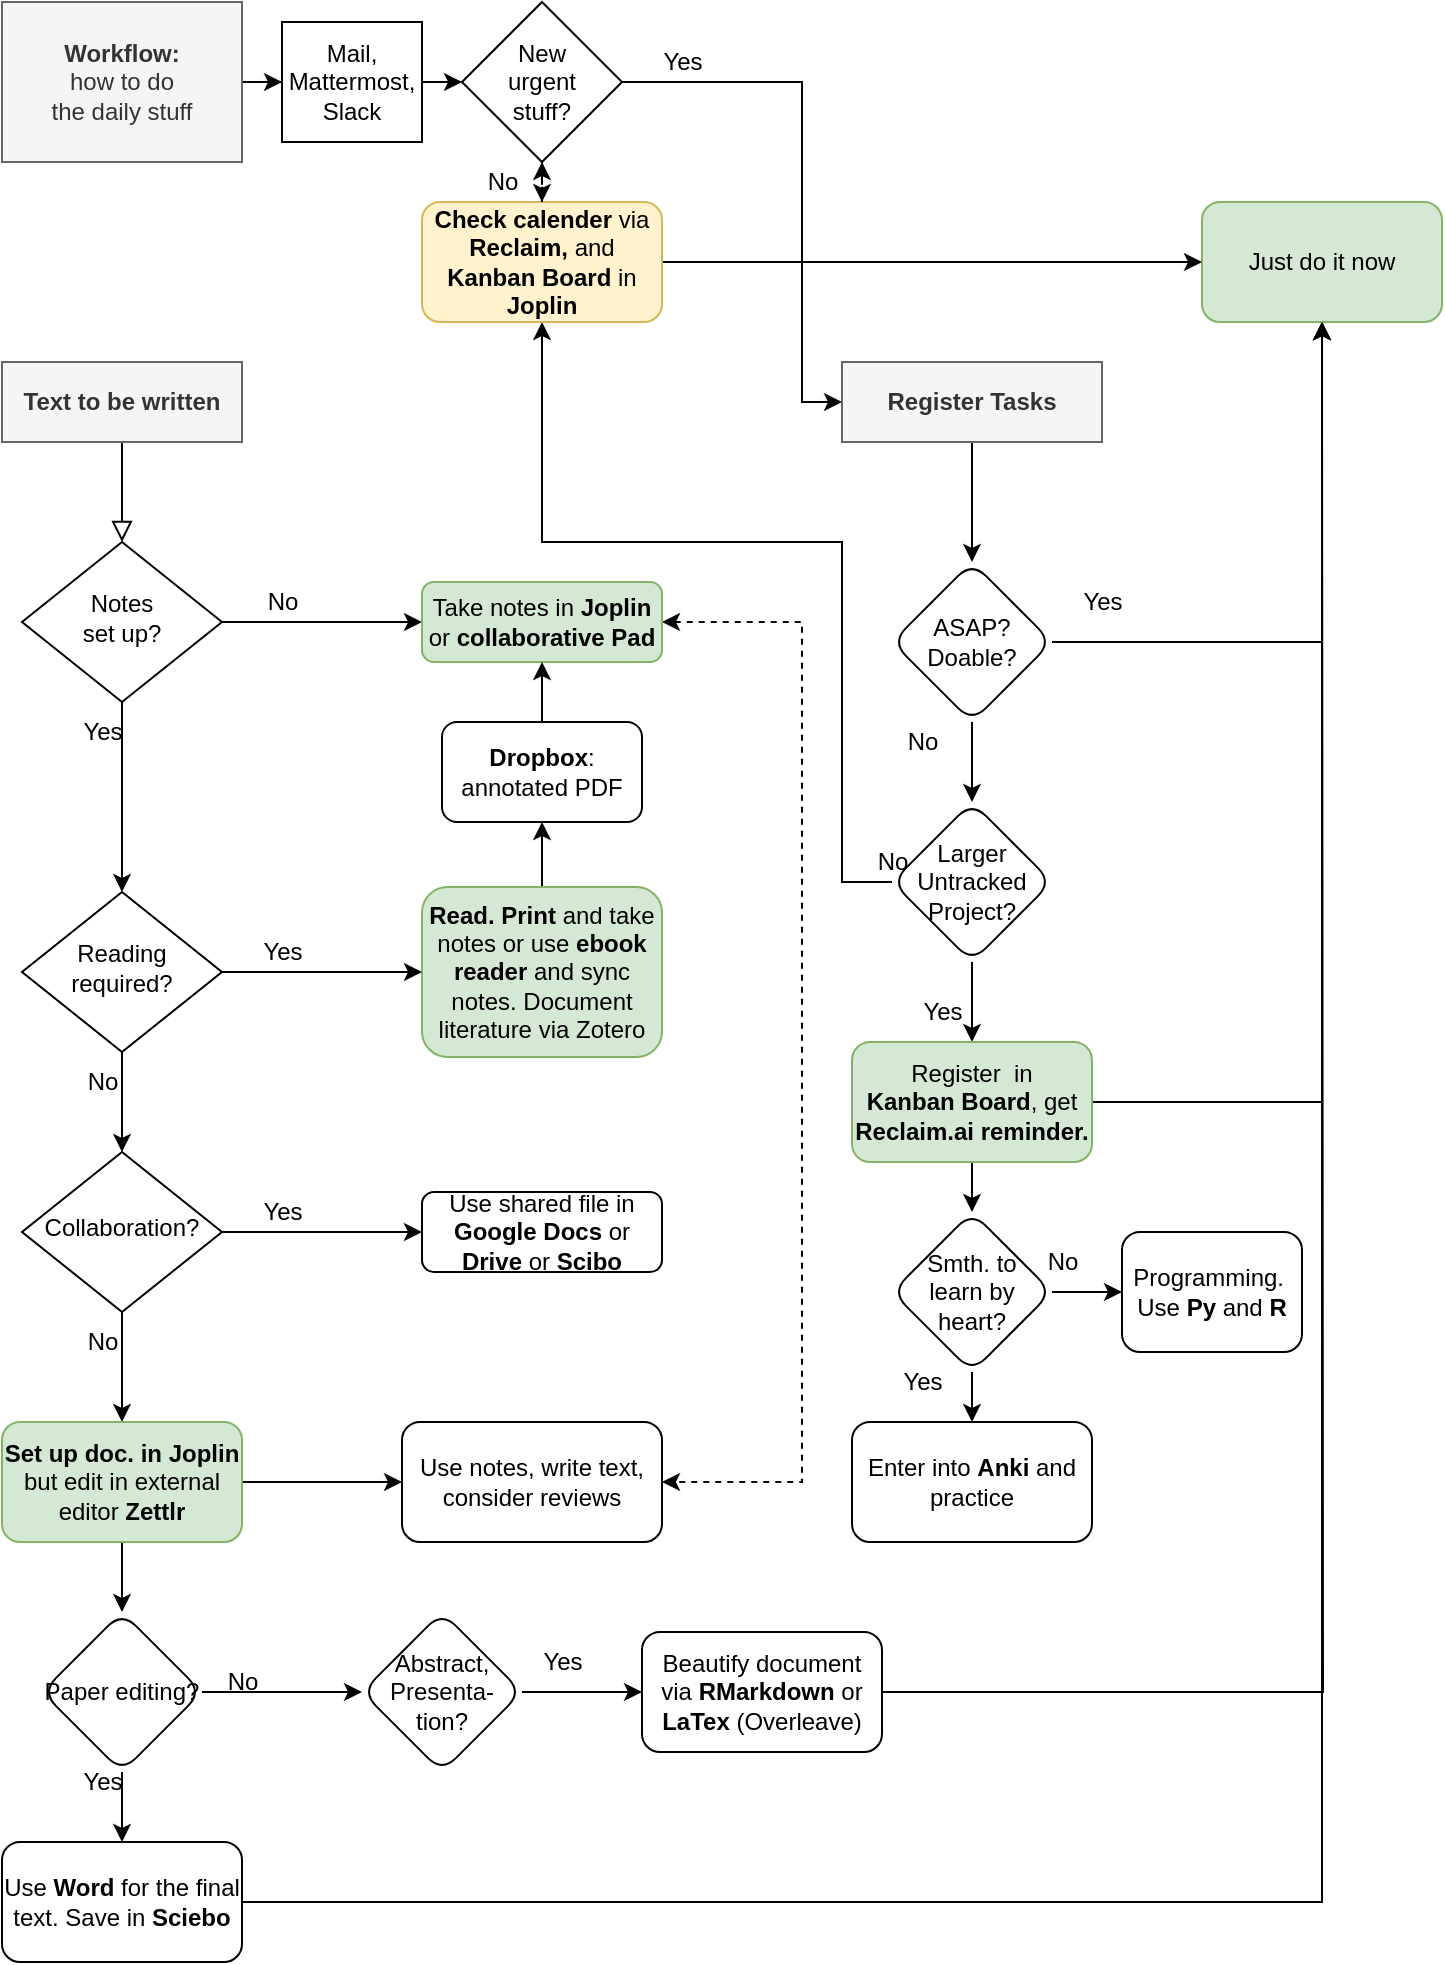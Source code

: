<mxfile version="20.1.3" type="github">
  <diagram id="C5RBs43oDa-KdzZeNtuy" name="Page-1">
    <mxGraphModel dx="1673" dy="1016" grid="1" gridSize="10" guides="1" tooltips="1" connect="1" arrows="1" fold="1" page="1" pageScale="1" pageWidth="827" pageHeight="1169" math="0" shadow="0">
      <root>
        <mxCell id="WIyWlLk6GJQsqaUBKTNV-0" />
        <mxCell id="WIyWlLk6GJQsqaUBKTNV-1" parent="WIyWlLk6GJQsqaUBKTNV-0" />
        <mxCell id="WIyWlLk6GJQsqaUBKTNV-2" value="" style="rounded=0;html=1;jettySize=auto;orthogonalLoop=1;fontSize=11;endArrow=block;endFill=0;endSize=8;strokeWidth=1;shadow=0;labelBackgroundColor=none;edgeStyle=orthogonalEdgeStyle;" parent="WIyWlLk6GJQsqaUBKTNV-1" source="WIyWlLk6GJQsqaUBKTNV-3" target="WIyWlLk6GJQsqaUBKTNV-6" edge="1">
          <mxGeometry relative="1" as="geometry" />
        </mxCell>
        <mxCell id="WIyWlLk6GJQsqaUBKTNV-3" value="&lt;b&gt;Text to be written&lt;/b&gt;" style="rounded=0;whiteSpace=wrap;html=1;fontSize=12;glass=0;strokeWidth=1;shadow=0;fillColor=#f5f5f5;fontColor=#333333;strokeColor=#666666;" parent="WIyWlLk6GJQsqaUBKTNV-1" vertex="1">
          <mxGeometry x="80" y="190" width="120" height="40" as="geometry" />
        </mxCell>
        <mxCell id="ObWo0l2c98YZDXIt6_wW-73" value="" style="edgeStyle=orthogonalEdgeStyle;rounded=0;orthogonalLoop=1;jettySize=auto;html=1;exitX=0.5;exitY=1;exitDx=0;exitDy=0;" edge="1" parent="WIyWlLk6GJQsqaUBKTNV-1" source="WIyWlLk6GJQsqaUBKTNV-6" target="ObWo0l2c98YZDXIt6_wW-50">
          <mxGeometry relative="1" as="geometry">
            <mxPoint x="140" y="390" as="sourcePoint" />
          </mxGeometry>
        </mxCell>
        <mxCell id="ObWo0l2c98YZDXIt6_wW-90" value="" style="edgeStyle=orthogonalEdgeStyle;rounded=0;orthogonalLoop=1;jettySize=auto;html=1;" edge="1" parent="WIyWlLk6GJQsqaUBKTNV-1" source="WIyWlLk6GJQsqaUBKTNV-6" target="WIyWlLk6GJQsqaUBKTNV-7">
          <mxGeometry relative="1" as="geometry" />
        </mxCell>
        <mxCell id="WIyWlLk6GJQsqaUBKTNV-6" value="Notes &lt;br&gt;set up?" style="rhombus;whiteSpace=wrap;html=1;shadow=0;fontFamily=Helvetica;fontSize=12;align=center;strokeWidth=1;spacing=6;spacingTop=-4;" parent="WIyWlLk6GJQsqaUBKTNV-1" vertex="1">
          <mxGeometry x="90" y="280" width="100" height="80" as="geometry" />
        </mxCell>
        <mxCell id="ObWo0l2c98YZDXIt6_wW-110" style="edgeStyle=orthogonalEdgeStyle;rounded=0;orthogonalLoop=1;jettySize=auto;html=1;entryX=1;entryY=0.5;entryDx=0;entryDy=0;dashed=1;startArrow=classic;startFill=1;" edge="1" parent="WIyWlLk6GJQsqaUBKTNV-1" source="WIyWlLk6GJQsqaUBKTNV-7" target="ObWo0l2c98YZDXIt6_wW-104">
          <mxGeometry relative="1" as="geometry">
            <Array as="points">
              <mxPoint x="480" y="320" />
              <mxPoint x="480" y="750" />
            </Array>
          </mxGeometry>
        </mxCell>
        <mxCell id="WIyWlLk6GJQsqaUBKTNV-7" value="Take notes in &lt;b&gt;Joplin &lt;/b&gt;or&lt;b&gt; collaborative Pad&lt;br&gt;&lt;/b&gt;" style="rounded=1;whiteSpace=wrap;html=1;fontSize=12;glass=0;strokeWidth=1;shadow=0;fillColor=#d5e8d4;strokeColor=#82b366;" parent="WIyWlLk6GJQsqaUBKTNV-1" vertex="1">
          <mxGeometry x="290" y="300" width="120" height="40" as="geometry" />
        </mxCell>
        <mxCell id="ObWo0l2c98YZDXIt6_wW-85" value="" style="edgeStyle=orthogonalEdgeStyle;rounded=0;orthogonalLoop=1;jettySize=auto;html=1;" edge="1" parent="WIyWlLk6GJQsqaUBKTNV-1" source="WIyWlLk6GJQsqaUBKTNV-10">
          <mxGeometry relative="1" as="geometry">
            <mxPoint x="290" y="625" as="targetPoint" />
          </mxGeometry>
        </mxCell>
        <mxCell id="ObWo0l2c98YZDXIt6_wW-87" value="" style="edgeStyle=orthogonalEdgeStyle;rounded=0;orthogonalLoop=1;jettySize=auto;html=1;" edge="1" parent="WIyWlLk6GJQsqaUBKTNV-1" source="WIyWlLk6GJQsqaUBKTNV-10" target="ObWo0l2c98YZDXIt6_wW-0">
          <mxGeometry relative="1" as="geometry" />
        </mxCell>
        <mxCell id="WIyWlLk6GJQsqaUBKTNV-10" value="Collaboration?" style="rhombus;whiteSpace=wrap;html=1;shadow=0;fontFamily=Helvetica;fontSize=12;align=center;strokeWidth=1;spacing=6;spacingTop=-4;" parent="WIyWlLk6GJQsqaUBKTNV-1" vertex="1">
          <mxGeometry x="90" y="585" width="100" height="80" as="geometry" />
        </mxCell>
        <mxCell id="WIyWlLk6GJQsqaUBKTNV-12" value="Use shared file in &lt;b&gt;Google Docs&lt;/b&gt; or &lt;b&gt;Drive&lt;/b&gt; or &lt;b&gt;Scibo&lt;/b&gt;" style="rounded=1;whiteSpace=wrap;html=1;fontSize=12;glass=0;strokeWidth=1;shadow=0;" parent="WIyWlLk6GJQsqaUBKTNV-1" vertex="1">
          <mxGeometry x="290" y="605" width="120" height="40" as="geometry" />
        </mxCell>
        <mxCell id="ObWo0l2c98YZDXIt6_wW-4" value="" style="edgeStyle=orthogonalEdgeStyle;rounded=0;orthogonalLoop=1;jettySize=auto;html=1;" edge="1" parent="WIyWlLk6GJQsqaUBKTNV-1" source="ObWo0l2c98YZDXIt6_wW-0" target="ObWo0l2c98YZDXIt6_wW-3">
          <mxGeometry relative="1" as="geometry">
            <Array as="points" />
          </mxGeometry>
        </mxCell>
        <mxCell id="ObWo0l2c98YZDXIt6_wW-105" value="" style="edgeStyle=orthogonalEdgeStyle;rounded=0;orthogonalLoop=1;jettySize=auto;html=1;" edge="1" parent="WIyWlLk6GJQsqaUBKTNV-1" source="ObWo0l2c98YZDXIt6_wW-0" target="ObWo0l2c98YZDXIt6_wW-104">
          <mxGeometry relative="1" as="geometry" />
        </mxCell>
        <mxCell id="ObWo0l2c98YZDXIt6_wW-0" value="&lt;b&gt;Set up doc. in Joplin &lt;/b&gt;but edit in external editor &lt;b&gt;Zettlr&lt;br&gt;&lt;/b&gt;" style="whiteSpace=wrap;html=1;rounded=1;glass=0;strokeWidth=1;shadow=0;fillColor=#d5e8d4;strokeColor=#82b366;" vertex="1" parent="WIyWlLk6GJQsqaUBKTNV-1">
          <mxGeometry x="80" y="720" width="120" height="60" as="geometry" />
        </mxCell>
        <mxCell id="ObWo0l2c98YZDXIt6_wW-79" value="" style="edgeStyle=orthogonalEdgeStyle;rounded=0;orthogonalLoop=1;jettySize=auto;html=1;entryX=0.5;entryY=0;entryDx=0;entryDy=0;" edge="1" parent="WIyWlLk6GJQsqaUBKTNV-1" source="ObWo0l2c98YZDXIt6_wW-3" target="ObWo0l2c98YZDXIt6_wW-5">
          <mxGeometry relative="1" as="geometry">
            <mxPoint x="140" y="945" as="targetPoint" />
          </mxGeometry>
        </mxCell>
        <mxCell id="ObWo0l2c98YZDXIt6_wW-94" value="" style="edgeStyle=orthogonalEdgeStyle;rounded=0;orthogonalLoop=1;jettySize=auto;html=1;" edge="1" parent="WIyWlLk6GJQsqaUBKTNV-1" source="ObWo0l2c98YZDXIt6_wW-3" target="ObWo0l2c98YZDXIt6_wW-93">
          <mxGeometry relative="1" as="geometry" />
        </mxCell>
        <mxCell id="ObWo0l2c98YZDXIt6_wW-3" value="Paper editing?" style="rhombus;whiteSpace=wrap;html=1;rounded=1;glass=0;strokeWidth=1;shadow=0;" vertex="1" parent="WIyWlLk6GJQsqaUBKTNV-1">
          <mxGeometry x="100" y="815" width="80" height="80" as="geometry" />
        </mxCell>
        <mxCell id="ObWo0l2c98YZDXIt6_wW-123" style="edgeStyle=orthogonalEdgeStyle;rounded=0;orthogonalLoop=1;jettySize=auto;html=1;exitX=1;exitY=0.5;exitDx=0;exitDy=0;entryX=0.5;entryY=1;entryDx=0;entryDy=0;startArrow=none;startFill=0;" edge="1" parent="WIyWlLk6GJQsqaUBKTNV-1" source="ObWo0l2c98YZDXIt6_wW-5" target="ObWo0l2c98YZDXIt6_wW-15">
          <mxGeometry relative="1" as="geometry" />
        </mxCell>
        <mxCell id="ObWo0l2c98YZDXIt6_wW-5" value="Use &lt;b&gt;Word &lt;/b&gt;for the final text. Save in &lt;b&gt;Sciebo&lt;/b&gt;" style="whiteSpace=wrap;html=1;rounded=1;glass=0;strokeWidth=1;shadow=0;" vertex="1" parent="WIyWlLk6GJQsqaUBKTNV-1">
          <mxGeometry x="80" y="930" width="120" height="60" as="geometry" />
        </mxCell>
        <mxCell id="ObWo0l2c98YZDXIt6_wW-14" value="" style="edgeStyle=orthogonalEdgeStyle;rounded=0;orthogonalLoop=1;jettySize=auto;html=1;" edge="1" parent="WIyWlLk6GJQsqaUBKTNV-1" source="ObWo0l2c98YZDXIt6_wW-12" target="ObWo0l2c98YZDXIt6_wW-13">
          <mxGeometry relative="1" as="geometry" />
        </mxCell>
        <mxCell id="ObWo0l2c98YZDXIt6_wW-12" value="&lt;b&gt;Register Tasks&lt;/b&gt;" style="rounded=0;whiteSpace=wrap;html=1;fillColor=#f5f5f5;fontColor=#333333;strokeColor=#666666;" vertex="1" parent="WIyWlLk6GJQsqaUBKTNV-1">
          <mxGeometry x="500" y="190" width="130" height="40" as="geometry" />
        </mxCell>
        <mxCell id="ObWo0l2c98YZDXIt6_wW-16" value="" style="edgeStyle=orthogonalEdgeStyle;rounded=0;orthogonalLoop=1;jettySize=auto;html=1;" edge="1" parent="WIyWlLk6GJQsqaUBKTNV-1" source="ObWo0l2c98YZDXIt6_wW-13" target="ObWo0l2c98YZDXIt6_wW-15">
          <mxGeometry relative="1" as="geometry" />
        </mxCell>
        <mxCell id="ObWo0l2c98YZDXIt6_wW-25" value="" style="edgeStyle=orthogonalEdgeStyle;rounded=0;orthogonalLoop=1;jettySize=auto;html=1;" edge="1" parent="WIyWlLk6GJQsqaUBKTNV-1" source="ObWo0l2c98YZDXIt6_wW-13" target="ObWo0l2c98YZDXIt6_wW-24">
          <mxGeometry relative="1" as="geometry" />
        </mxCell>
        <mxCell id="ObWo0l2c98YZDXIt6_wW-13" value="ASAP? Doable?" style="rhombus;whiteSpace=wrap;html=1;rounded=1;" vertex="1" parent="WIyWlLk6GJQsqaUBKTNV-1">
          <mxGeometry x="525" y="290" width="80" height="80" as="geometry" />
        </mxCell>
        <mxCell id="ObWo0l2c98YZDXIt6_wW-15" value="Just do it now" style="whiteSpace=wrap;html=1;rounded=1;fillColor=#d5e8d4;strokeColor=#82b366;" vertex="1" parent="WIyWlLk6GJQsqaUBKTNV-1">
          <mxGeometry x="680" y="110" width="120" height="60" as="geometry" />
        </mxCell>
        <mxCell id="ObWo0l2c98YZDXIt6_wW-17" value="Yes" style="text;html=1;align=center;verticalAlign=middle;resizable=0;points=[];autosize=1;strokeColor=none;fillColor=none;" vertex="1" parent="WIyWlLk6GJQsqaUBKTNV-1">
          <mxGeometry x="610" y="295" width="40" height="30" as="geometry" />
        </mxCell>
        <mxCell id="ObWo0l2c98YZDXIt6_wW-28" value="" style="edgeStyle=orthogonalEdgeStyle;rounded=0;orthogonalLoop=1;jettySize=auto;html=1;" edge="1" parent="WIyWlLk6GJQsqaUBKTNV-1" source="ObWo0l2c98YZDXIt6_wW-24" target="ObWo0l2c98YZDXIt6_wW-27">
          <mxGeometry relative="1" as="geometry">
            <Array as="points">
              <mxPoint x="500" y="450" />
              <mxPoint x="500" y="280" />
              <mxPoint x="350" y="280" />
            </Array>
          </mxGeometry>
        </mxCell>
        <mxCell id="ObWo0l2c98YZDXIt6_wW-37" value="" style="edgeStyle=orthogonalEdgeStyle;rounded=0;orthogonalLoop=1;jettySize=auto;html=1;" edge="1" parent="WIyWlLk6GJQsqaUBKTNV-1" source="ObWo0l2c98YZDXIt6_wW-24" target="ObWo0l2c98YZDXIt6_wW-36">
          <mxGeometry relative="1" as="geometry" />
        </mxCell>
        <mxCell id="ObWo0l2c98YZDXIt6_wW-24" value="Larger Untracked Project?" style="rhombus;whiteSpace=wrap;html=1;rounded=1;" vertex="1" parent="WIyWlLk6GJQsqaUBKTNV-1">
          <mxGeometry x="525" y="410" width="80" height="80" as="geometry" />
        </mxCell>
        <mxCell id="ObWo0l2c98YZDXIt6_wW-26" value="No" style="text;html=1;align=center;verticalAlign=middle;resizable=0;points=[];autosize=1;strokeColor=none;fillColor=none;" vertex="1" parent="WIyWlLk6GJQsqaUBKTNV-1">
          <mxGeometry x="520" y="365" width="40" height="30" as="geometry" />
        </mxCell>
        <mxCell id="ObWo0l2c98YZDXIt6_wW-120" style="edgeStyle=orthogonalEdgeStyle;rounded=0;orthogonalLoop=1;jettySize=auto;html=1;exitX=1;exitY=0.5;exitDx=0;exitDy=0;entryX=0;entryY=0.5;entryDx=0;entryDy=0;startArrow=none;startFill=0;" edge="1" parent="WIyWlLk6GJQsqaUBKTNV-1" source="ObWo0l2c98YZDXIt6_wW-27" target="ObWo0l2c98YZDXIt6_wW-15">
          <mxGeometry relative="1" as="geometry" />
        </mxCell>
        <mxCell id="ObWo0l2c98YZDXIt6_wW-27" value="&lt;b&gt;Check calender &lt;/b&gt;via&lt;b&gt; Reclaim, &lt;/b&gt;and &lt;b&gt;Kanban Board&lt;/b&gt; in &lt;b&gt;Joplin&lt;/b&gt;" style="whiteSpace=wrap;html=1;rounded=1;fillColor=#fff2cc;strokeColor=#d6b656;" vertex="1" parent="WIyWlLk6GJQsqaUBKTNV-1">
          <mxGeometry x="290" y="110" width="120" height="60" as="geometry" />
        </mxCell>
        <mxCell id="ObWo0l2c98YZDXIt6_wW-29" value="Yes" style="text;html=1;align=center;verticalAlign=middle;resizable=0;points=[];autosize=1;strokeColor=none;fillColor=none;" vertex="1" parent="WIyWlLk6GJQsqaUBKTNV-1">
          <mxGeometry x="530" y="500" width="40" height="30" as="geometry" />
        </mxCell>
        <mxCell id="ObWo0l2c98YZDXIt6_wW-121" style="edgeStyle=orthogonalEdgeStyle;rounded=0;orthogonalLoop=1;jettySize=auto;html=1;exitX=1;exitY=0.5;exitDx=0;exitDy=0;entryX=0.5;entryY=1;entryDx=0;entryDy=0;startArrow=none;startFill=0;" edge="1" parent="WIyWlLk6GJQsqaUBKTNV-1" source="ObWo0l2c98YZDXIt6_wW-36" target="ObWo0l2c98YZDXIt6_wW-15">
          <mxGeometry relative="1" as="geometry" />
        </mxCell>
        <mxCell id="ObWo0l2c98YZDXIt6_wW-132" value="" style="edgeStyle=orthogonalEdgeStyle;rounded=0;orthogonalLoop=1;jettySize=auto;html=1;startArrow=none;startFill=0;" edge="1" parent="WIyWlLk6GJQsqaUBKTNV-1" source="ObWo0l2c98YZDXIt6_wW-36" target="ObWo0l2c98YZDXIt6_wW-131">
          <mxGeometry relative="1" as="geometry" />
        </mxCell>
        <mxCell id="ObWo0l2c98YZDXIt6_wW-36" value="Register&amp;nbsp; in &lt;b&gt;&lt;br&gt;Kanban Board&lt;/b&gt;, get &lt;b&gt;Reclaim.ai reminder.&lt;br&gt;&lt;/b&gt;" style="whiteSpace=wrap;html=1;rounded=1;fillColor=#d5e8d4;strokeColor=#82b366;" vertex="1" parent="WIyWlLk6GJQsqaUBKTNV-1">
          <mxGeometry x="505" y="530" width="120" height="60" as="geometry" />
        </mxCell>
        <mxCell id="ObWo0l2c98YZDXIt6_wW-38" value="No" style="text;html=1;align=center;verticalAlign=middle;resizable=0;points=[];autosize=1;strokeColor=none;fillColor=none;" vertex="1" parent="WIyWlLk6GJQsqaUBKTNV-1">
          <mxGeometry x="505" y="425" width="40" height="30" as="geometry" />
        </mxCell>
        <mxCell id="ObWo0l2c98YZDXIt6_wW-127" value="" style="edgeStyle=orthogonalEdgeStyle;rounded=0;orthogonalLoop=1;jettySize=auto;html=1;startArrow=none;startFill=0;" edge="1" parent="WIyWlLk6GJQsqaUBKTNV-1" source="ObWo0l2c98YZDXIt6_wW-39" target="ObWo0l2c98YZDXIt6_wW-126">
          <mxGeometry relative="1" as="geometry" />
        </mxCell>
        <mxCell id="ObWo0l2c98YZDXIt6_wW-39" value="&lt;b&gt;Workflow:&lt;/b&gt; &lt;br&gt;how to do &lt;br&gt;the daily stuff" style="rounded=0;whiteSpace=wrap;html=1;fontSize=12;glass=0;strokeWidth=1;shadow=0;fillColor=#f5f5f5;fontColor=#333333;strokeColor=#666666;" vertex="1" parent="WIyWlLk6GJQsqaUBKTNV-1">
          <mxGeometry x="80" y="10" width="120" height="80" as="geometry" />
        </mxCell>
        <mxCell id="ObWo0l2c98YZDXIt6_wW-54" value="" style="edgeStyle=orthogonalEdgeStyle;rounded=0;orthogonalLoop=1;jettySize=auto;html=1;" edge="1" parent="WIyWlLk6GJQsqaUBKTNV-1" source="ObWo0l2c98YZDXIt6_wW-48" target="ObWo0l2c98YZDXIt6_wW-53">
          <mxGeometry relative="1" as="geometry" />
        </mxCell>
        <mxCell id="ObWo0l2c98YZDXIt6_wW-48" value="&lt;b&gt;Read. Print &lt;/b&gt;and take notes or use &lt;b&gt;ebook reader&lt;/b&gt; and sync notes. Document literature via Zotero" style="rounded=1;whiteSpace=wrap;html=1;glass=0;strokeWidth=1;shadow=0;fillColor=#d5e8d4;strokeColor=#82b366;" vertex="1" parent="WIyWlLk6GJQsqaUBKTNV-1">
          <mxGeometry x="290" y="452.5" width="120" height="85" as="geometry" />
        </mxCell>
        <mxCell id="ObWo0l2c98YZDXIt6_wW-66" value="" style="edgeStyle=orthogonalEdgeStyle;rounded=0;orthogonalLoop=1;jettySize=auto;html=1;" edge="1" parent="WIyWlLk6GJQsqaUBKTNV-1" source="ObWo0l2c98YZDXIt6_wW-50" target="ObWo0l2c98YZDXIt6_wW-48">
          <mxGeometry relative="1" as="geometry" />
        </mxCell>
        <mxCell id="ObWo0l2c98YZDXIt6_wW-84" value="" style="edgeStyle=orthogonalEdgeStyle;rounded=0;orthogonalLoop=1;jettySize=auto;html=1;" edge="1" parent="WIyWlLk6GJQsqaUBKTNV-1" source="ObWo0l2c98YZDXIt6_wW-50" target="WIyWlLk6GJQsqaUBKTNV-10">
          <mxGeometry relative="1" as="geometry" />
        </mxCell>
        <mxCell id="ObWo0l2c98YZDXIt6_wW-50" value="Reading required?" style="rhombus;whiteSpace=wrap;html=1;shadow=0;fontFamily=Helvetica;fontSize=12;align=center;strokeWidth=1;spacing=6;spacingTop=-4;" vertex="1" parent="WIyWlLk6GJQsqaUBKTNV-1">
          <mxGeometry x="90" y="455" width="100" height="80" as="geometry" />
        </mxCell>
        <mxCell id="ObWo0l2c98YZDXIt6_wW-70" value="" style="edgeStyle=orthogonalEdgeStyle;rounded=0;orthogonalLoop=1;jettySize=auto;html=1;" edge="1" parent="WIyWlLk6GJQsqaUBKTNV-1" source="ObWo0l2c98YZDXIt6_wW-53" target="WIyWlLk6GJQsqaUBKTNV-7">
          <mxGeometry relative="1" as="geometry" />
        </mxCell>
        <mxCell id="ObWo0l2c98YZDXIt6_wW-53" value="&lt;b&gt;Dropbox&lt;/b&gt;: annotated PDF" style="whiteSpace=wrap;html=1;rounded=1;glass=0;strokeWidth=1;shadow=0;" vertex="1" parent="WIyWlLk6GJQsqaUBKTNV-1">
          <mxGeometry x="300" y="370" width="100" height="50" as="geometry" />
        </mxCell>
        <mxCell id="ObWo0l2c98YZDXIt6_wW-62" value="Yes" style="text;html=1;align=center;verticalAlign=middle;resizable=0;points=[];autosize=1;strokeColor=none;fillColor=none;" vertex="1" parent="WIyWlLk6GJQsqaUBKTNV-1">
          <mxGeometry x="200" y="470" width="40" height="30" as="geometry" />
        </mxCell>
        <mxCell id="ObWo0l2c98YZDXIt6_wW-74" value="Yes" style="text;html=1;align=center;verticalAlign=middle;resizable=0;points=[];autosize=1;strokeColor=none;fillColor=none;" vertex="1" parent="WIyWlLk6GJQsqaUBKTNV-1">
          <mxGeometry x="110" y="360" width="40" height="30" as="geometry" />
        </mxCell>
        <mxCell id="ObWo0l2c98YZDXIt6_wW-80" value="Yes" style="text;html=1;align=center;verticalAlign=middle;resizable=0;points=[];autosize=1;strokeColor=none;fillColor=none;" vertex="1" parent="WIyWlLk6GJQsqaUBKTNV-1">
          <mxGeometry x="110" y="885" width="40" height="30" as="geometry" />
        </mxCell>
        <mxCell id="ObWo0l2c98YZDXIt6_wW-86" value="Yes" style="text;html=1;align=center;verticalAlign=middle;resizable=0;points=[];autosize=1;strokeColor=none;fillColor=none;" vertex="1" parent="WIyWlLk6GJQsqaUBKTNV-1">
          <mxGeometry x="200" y="600" width="40" height="30" as="geometry" />
        </mxCell>
        <mxCell id="ObWo0l2c98YZDXIt6_wW-89" value="No" style="text;html=1;align=center;verticalAlign=middle;resizable=0;points=[];autosize=1;strokeColor=none;fillColor=none;" vertex="1" parent="WIyWlLk6GJQsqaUBKTNV-1">
          <mxGeometry x="110" y="665" width="40" height="30" as="geometry" />
        </mxCell>
        <mxCell id="ObWo0l2c98YZDXIt6_wW-91" value="No" style="text;html=1;align=center;verticalAlign=middle;resizable=0;points=[];autosize=1;strokeColor=none;fillColor=none;" vertex="1" parent="WIyWlLk6GJQsqaUBKTNV-1">
          <mxGeometry x="200" y="295" width="40" height="30" as="geometry" />
        </mxCell>
        <mxCell id="ObWo0l2c98YZDXIt6_wW-97" value="" style="edgeStyle=orthogonalEdgeStyle;rounded=0;orthogonalLoop=1;jettySize=auto;html=1;" edge="1" parent="WIyWlLk6GJQsqaUBKTNV-1" source="ObWo0l2c98YZDXIt6_wW-93" target="ObWo0l2c98YZDXIt6_wW-96">
          <mxGeometry relative="1" as="geometry" />
        </mxCell>
        <mxCell id="ObWo0l2c98YZDXIt6_wW-93" value="Abstract, Presenta-tion?" style="rhombus;whiteSpace=wrap;html=1;rounded=1;glass=0;strokeWidth=1;shadow=0;" vertex="1" parent="WIyWlLk6GJQsqaUBKTNV-1">
          <mxGeometry x="260" y="815" width="80" height="80" as="geometry" />
        </mxCell>
        <mxCell id="ObWo0l2c98YZDXIt6_wW-95" value="No" style="text;html=1;align=center;verticalAlign=middle;resizable=0;points=[];autosize=1;strokeColor=none;fillColor=none;" vertex="1" parent="WIyWlLk6GJQsqaUBKTNV-1">
          <mxGeometry x="180" y="835" width="40" height="30" as="geometry" />
        </mxCell>
        <mxCell id="ObWo0l2c98YZDXIt6_wW-102" style="edgeStyle=orthogonalEdgeStyle;rounded=0;orthogonalLoop=1;jettySize=auto;html=1;" edge="1" parent="WIyWlLk6GJQsqaUBKTNV-1" source="ObWo0l2c98YZDXIt6_wW-96">
          <mxGeometry relative="1" as="geometry">
            <mxPoint x="740" y="170" as="targetPoint" />
          </mxGeometry>
        </mxCell>
        <mxCell id="ObWo0l2c98YZDXIt6_wW-96" value="Beautify document via &lt;b&gt;RMarkdown &lt;/b&gt;or &lt;b&gt;LaTex &lt;/b&gt;(Overleave)" style="whiteSpace=wrap;html=1;rounded=1;glass=0;strokeWidth=1;shadow=0;" vertex="1" parent="WIyWlLk6GJQsqaUBKTNV-1">
          <mxGeometry x="400" y="825" width="120" height="60" as="geometry" />
        </mxCell>
        <mxCell id="ObWo0l2c98YZDXIt6_wW-98" value="Yes" style="text;html=1;align=center;verticalAlign=middle;resizable=0;points=[];autosize=1;strokeColor=none;fillColor=none;" vertex="1" parent="WIyWlLk6GJQsqaUBKTNV-1">
          <mxGeometry x="340" y="825" width="40" height="30" as="geometry" />
        </mxCell>
        <mxCell id="ObWo0l2c98YZDXIt6_wW-103" value="No" style="text;html=1;align=center;verticalAlign=middle;resizable=0;points=[];autosize=1;strokeColor=none;fillColor=none;" vertex="1" parent="WIyWlLk6GJQsqaUBKTNV-1">
          <mxGeometry x="110" y="535" width="40" height="30" as="geometry" />
        </mxCell>
        <mxCell id="ObWo0l2c98YZDXIt6_wW-104" value="Use notes, write text, consider reviews" style="whiteSpace=wrap;html=1;rounded=1;glass=0;strokeWidth=1;shadow=0;" vertex="1" parent="WIyWlLk6GJQsqaUBKTNV-1">
          <mxGeometry x="280" y="720" width="130" height="60" as="geometry" />
        </mxCell>
        <mxCell id="ObWo0l2c98YZDXIt6_wW-117" value="" style="edgeStyle=orthogonalEdgeStyle;rounded=0;orthogonalLoop=1;jettySize=auto;html=1;dashed=1;startArrow=classic;startFill=1;" edge="1" parent="WIyWlLk6GJQsqaUBKTNV-1" source="ObWo0l2c98YZDXIt6_wW-111" target="ObWo0l2c98YZDXIt6_wW-27">
          <mxGeometry relative="1" as="geometry" />
        </mxCell>
        <mxCell id="ObWo0l2c98YZDXIt6_wW-119" style="edgeStyle=orthogonalEdgeStyle;rounded=0;orthogonalLoop=1;jettySize=auto;html=1;exitX=1;exitY=0.5;exitDx=0;exitDy=0;entryX=0;entryY=0.5;entryDx=0;entryDy=0;startArrow=none;startFill=0;" edge="1" parent="WIyWlLk6GJQsqaUBKTNV-1" source="ObWo0l2c98YZDXIt6_wW-111" target="ObWo0l2c98YZDXIt6_wW-12">
          <mxGeometry relative="1" as="geometry">
            <Array as="points">
              <mxPoint x="390" y="50" />
              <mxPoint x="480" y="50" />
              <mxPoint x="480" y="210" />
            </Array>
          </mxGeometry>
        </mxCell>
        <mxCell id="ObWo0l2c98YZDXIt6_wW-111" value="New &lt;br&gt;urgent&lt;br&gt; stuff?" style="rhombus;whiteSpace=wrap;html=1;rounded=0;glass=0;strokeWidth=1;shadow=0;" vertex="1" parent="WIyWlLk6GJQsqaUBKTNV-1">
          <mxGeometry x="310" y="10" width="80" height="80" as="geometry" />
        </mxCell>
        <mxCell id="ObWo0l2c98YZDXIt6_wW-118" value="No" style="text;html=1;align=center;verticalAlign=middle;resizable=0;points=[];autosize=1;strokeColor=none;fillColor=none;" vertex="1" parent="WIyWlLk6GJQsqaUBKTNV-1">
          <mxGeometry x="310" y="85" width="40" height="30" as="geometry" />
        </mxCell>
        <mxCell id="ObWo0l2c98YZDXIt6_wW-129" style="edgeStyle=orthogonalEdgeStyle;rounded=0;orthogonalLoop=1;jettySize=auto;html=1;exitX=1;exitY=0.5;exitDx=0;exitDy=0;entryX=0;entryY=0.5;entryDx=0;entryDy=0;startArrow=none;startFill=0;" edge="1" parent="WIyWlLk6GJQsqaUBKTNV-1" source="ObWo0l2c98YZDXIt6_wW-126" target="ObWo0l2c98YZDXIt6_wW-111">
          <mxGeometry relative="1" as="geometry" />
        </mxCell>
        <mxCell id="ObWo0l2c98YZDXIt6_wW-126" value="Mail, Mattermost, Slack" style="whiteSpace=wrap;html=1;rounded=0;glass=0;strokeWidth=1;shadow=0;" vertex="1" parent="WIyWlLk6GJQsqaUBKTNV-1">
          <mxGeometry x="220" y="20" width="70" height="60" as="geometry" />
        </mxCell>
        <mxCell id="ObWo0l2c98YZDXIt6_wW-130" value="Yes" style="text;html=1;align=center;verticalAlign=middle;resizable=0;points=[];autosize=1;strokeColor=none;fillColor=none;" vertex="1" parent="WIyWlLk6GJQsqaUBKTNV-1">
          <mxGeometry x="400" y="25" width="40" height="30" as="geometry" />
        </mxCell>
        <mxCell id="ObWo0l2c98YZDXIt6_wW-134" value="" style="edgeStyle=orthogonalEdgeStyle;rounded=0;orthogonalLoop=1;jettySize=auto;html=1;startArrow=none;startFill=0;" edge="1" parent="WIyWlLk6GJQsqaUBKTNV-1" source="ObWo0l2c98YZDXIt6_wW-131" target="ObWo0l2c98YZDXIt6_wW-133">
          <mxGeometry relative="1" as="geometry" />
        </mxCell>
        <mxCell id="ObWo0l2c98YZDXIt6_wW-137" value="" style="edgeStyle=orthogonalEdgeStyle;rounded=0;orthogonalLoop=1;jettySize=auto;html=1;startArrow=none;startFill=0;" edge="1" parent="WIyWlLk6GJQsqaUBKTNV-1" source="ObWo0l2c98YZDXIt6_wW-131" target="ObWo0l2c98YZDXIt6_wW-136">
          <mxGeometry relative="1" as="geometry" />
        </mxCell>
        <mxCell id="ObWo0l2c98YZDXIt6_wW-131" value="Smth. to &lt;br&gt;learn by heart?" style="rhombus;whiteSpace=wrap;html=1;rounded=1;" vertex="1" parent="WIyWlLk6GJQsqaUBKTNV-1">
          <mxGeometry x="525" y="615" width="80" height="80" as="geometry" />
        </mxCell>
        <mxCell id="ObWo0l2c98YZDXIt6_wW-133" value="Enter into &lt;b&gt;Anki &lt;/b&gt;and practice" style="whiteSpace=wrap;html=1;rounded=1;" vertex="1" parent="WIyWlLk6GJQsqaUBKTNV-1">
          <mxGeometry x="505" y="720" width="120" height="60" as="geometry" />
        </mxCell>
        <mxCell id="ObWo0l2c98YZDXIt6_wW-135" value="Yes" style="text;html=1;align=center;verticalAlign=middle;resizable=0;points=[];autosize=1;strokeColor=none;fillColor=none;" vertex="1" parent="WIyWlLk6GJQsqaUBKTNV-1">
          <mxGeometry x="520" y="685" width="40" height="30" as="geometry" />
        </mxCell>
        <mxCell id="ObWo0l2c98YZDXIt6_wW-136" value="Programming.&amp;nbsp; Use &lt;b&gt;Py &lt;/b&gt;and &lt;b&gt;R&lt;/b&gt;" style="whiteSpace=wrap;html=1;rounded=1;" vertex="1" parent="WIyWlLk6GJQsqaUBKTNV-1">
          <mxGeometry x="640" y="625" width="90" height="60" as="geometry" />
        </mxCell>
        <mxCell id="ObWo0l2c98YZDXIt6_wW-138" value="No" style="text;html=1;align=center;verticalAlign=middle;resizable=0;points=[];autosize=1;strokeColor=none;fillColor=none;" vertex="1" parent="WIyWlLk6GJQsqaUBKTNV-1">
          <mxGeometry x="590" y="625" width="40" height="30" as="geometry" />
        </mxCell>
      </root>
    </mxGraphModel>
  </diagram>
</mxfile>
